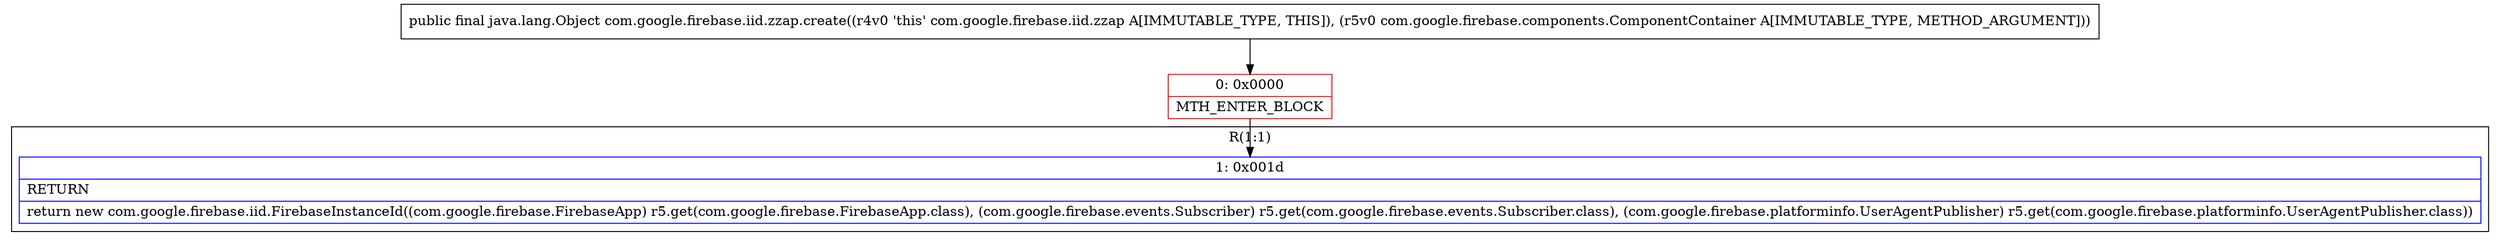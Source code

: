 digraph "CFG forcom.google.firebase.iid.zzap.create(Lcom\/google\/firebase\/components\/ComponentContainer;)Ljava\/lang\/Object;" {
subgraph cluster_Region_2014203170 {
label = "R(1:1)";
node [shape=record,color=blue];
Node_1 [shape=record,label="{1\:\ 0x001d|RETURN\l|return new com.google.firebase.iid.FirebaseInstanceId((com.google.firebase.FirebaseApp) r5.get(com.google.firebase.FirebaseApp.class), (com.google.firebase.events.Subscriber) r5.get(com.google.firebase.events.Subscriber.class), (com.google.firebase.platforminfo.UserAgentPublisher) r5.get(com.google.firebase.platforminfo.UserAgentPublisher.class))\l}"];
}
Node_0 [shape=record,color=red,label="{0\:\ 0x0000|MTH_ENTER_BLOCK\l}"];
MethodNode[shape=record,label="{public final java.lang.Object com.google.firebase.iid.zzap.create((r4v0 'this' com.google.firebase.iid.zzap A[IMMUTABLE_TYPE, THIS]), (r5v0 com.google.firebase.components.ComponentContainer A[IMMUTABLE_TYPE, METHOD_ARGUMENT])) }"];
MethodNode -> Node_0;
Node_0 -> Node_1;
}

